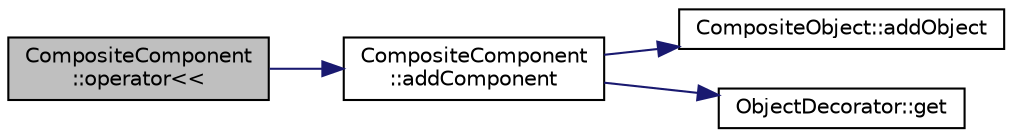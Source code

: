 digraph "CompositeComponent::operator&lt;&lt;"
{
  edge [fontname="Helvetica",fontsize="10",labelfontname="Helvetica",labelfontsize="10"];
  node [fontname="Helvetica",fontsize="10",shape=record];
  rankdir="LR";
  Node14 [label="CompositeComponent\l::operator\<\<",height=0.2,width=0.4,color="black", fillcolor="grey75", style="filled", fontcolor="black"];
  Node14 -> Node15 [color="midnightblue",fontsize="10",style="solid",fontname="Helvetica"];
  Node15 [label="CompositeComponent\l::addComponent",height=0.2,width=0.4,color="black", fillcolor="white", style="filled",URL="$classCompositeComponent.html#a363f11dbc32188c3d004964d24c39c4e",tooltip="Adds a component to the composite. "];
  Node15 -> Node16 [color="midnightblue",fontsize="10",style="solid",fontname="Helvetica"];
  Node16 [label="CompositeObject::addObject",height=0.2,width=0.4,color="black", fillcolor="white", style="filled",URL="$classCompositeObject.html#a222f1c5454458792044747a508d24838",tooltip="Adds an object to the composite. "];
  Node15 -> Node17 [color="midnightblue",fontsize="10",style="solid",fontname="Helvetica"];
  Node17 [label="ObjectDecorator::get",height=0.2,width=0.4,color="black", fillcolor="white", style="filled",URL="$classObjectDecorator.html#aff1b42075a10ee6b0cca6abaa3423bcd",tooltip="Get the internally hold pointer. Const version. "];
}

